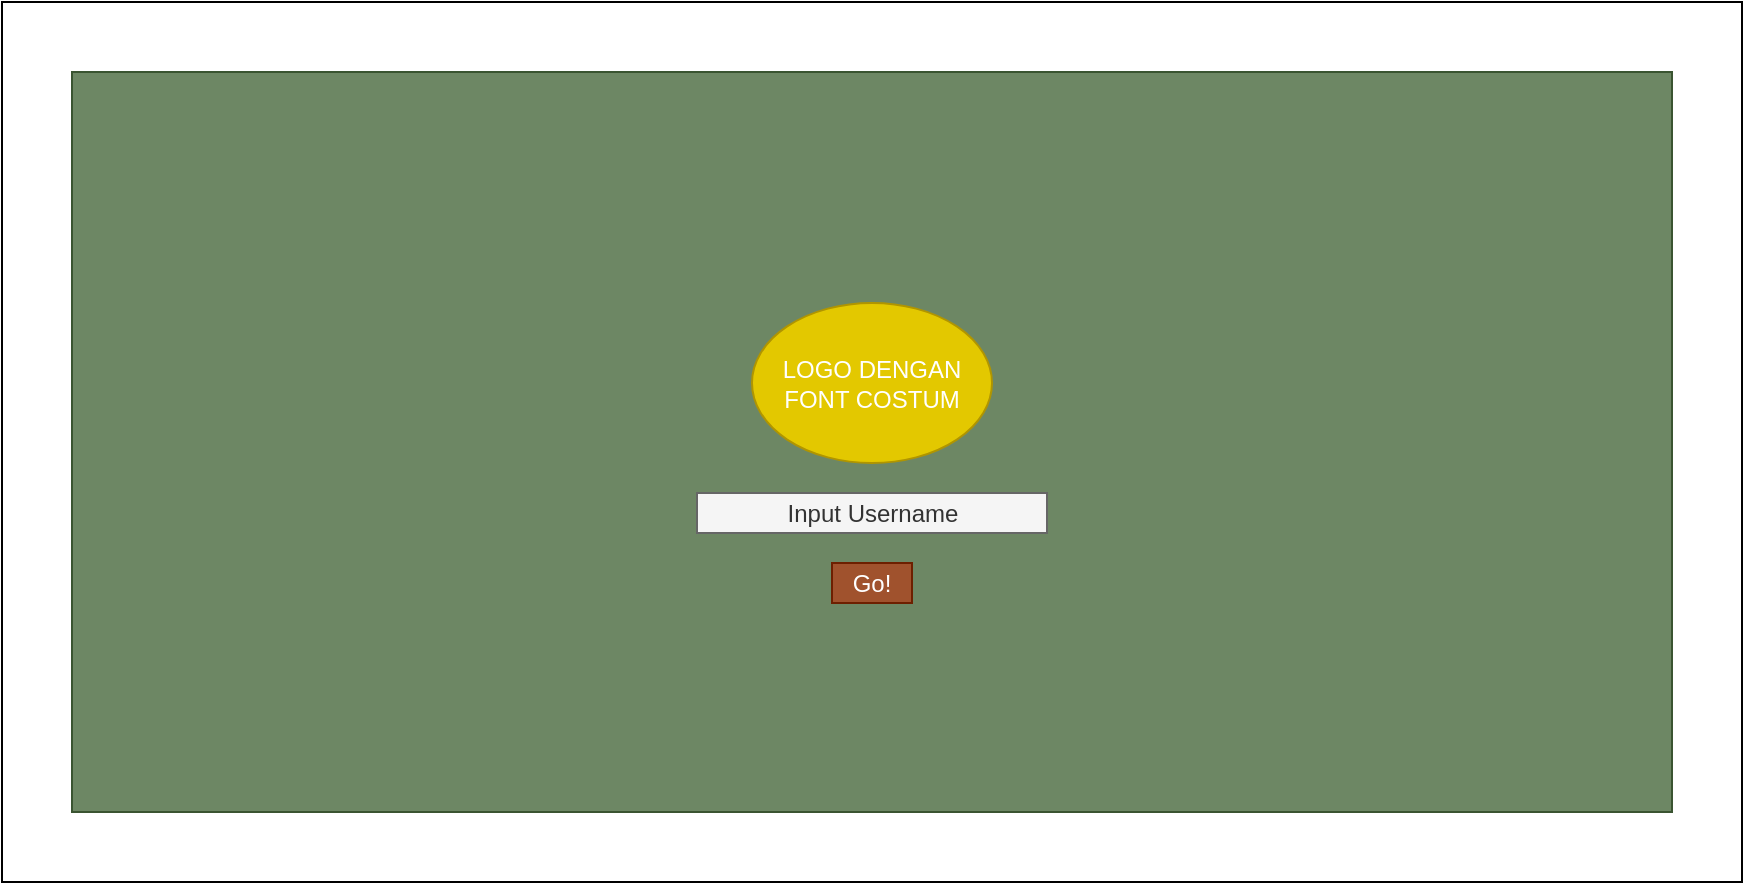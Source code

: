 <mxfile version="12.3.3" type="github" pages="4"><diagram id="hFulkXdk8l-Wyk9zpctc" name="Page-1"><mxGraphModel dx="2616" dy="668" grid="1" gridSize="10" guides="1" tooltips="1" connect="1" arrows="1" fold="1" page="1" pageScale="1" pageWidth="1169" pageHeight="1654" math="0" shadow="0"><root><mxCell id="0"/><mxCell id="1" parent="0"/><mxCell id="dfw2u66THe3MxbQ08Ffj-7" value="" style="rounded=0;whiteSpace=wrap;html=1;" vertex="1" parent="1"><mxGeometry x="-1050" y="60" width="870" height="440" as="geometry"/></mxCell><mxCell id="dfw2u66THe3MxbQ08Ffj-2" value="" style="rounded=0;whiteSpace=wrap;html=1;fillColor=#6d8764;strokeColor=#3A5431;fontColor=#ffffff;" vertex="1" parent="1"><mxGeometry x="-1015" y="95" width="800" height="370" as="geometry"/></mxCell><mxCell id="dfw2u66THe3MxbQ08Ffj-3" value="LOGO DENGAN FONT COSTUM" style="ellipse;whiteSpace=wrap;html=1;fillColor=#e3c800;strokeColor=#B09500;fontColor=#ffffff;" vertex="1" parent="1"><mxGeometry x="-675" y="210.5" width="120" height="80" as="geometry"/></mxCell><mxCell id="dfw2u66THe3MxbQ08Ffj-5" value="Input Username" style="rounded=0;whiteSpace=wrap;html=1;fillColor=#f5f5f5;strokeColor=#666666;fontColor=#333333;" vertex="1" parent="1"><mxGeometry x="-702.5" y="305.5" width="175" height="20" as="geometry"/></mxCell><mxCell id="dfw2u66THe3MxbQ08Ffj-6" value="Go!" style="rounded=0;whiteSpace=wrap;html=1;fillColor=#a0522d;strokeColor=#6D1F00;fontColor=#ffffff;" vertex="1" parent="1"><mxGeometry x="-635" y="340.5" width="40" height="20" as="geometry"/></mxCell></root></mxGraphModel></diagram><diagram id="Gknj3zYHgewShytlSqQe" name="Page-2"><mxGraphModel dx="1240" dy="573" grid="1" gridSize="10" guides="1" tooltips="1" connect="1" arrows="1" fold="1" page="1" pageScale="1" pageWidth="1169" pageHeight="1654" math="0" shadow="0"><root><mxCell id="zfwnYKhn3zKTSu7NoUpH-0"/><mxCell id="zfwnYKhn3zKTSu7NoUpH-1" parent="zfwnYKhn3zKTSu7NoUpH-0"/><mxCell id="Fj098s-n0ltdi_7PhxsC-0" value="" style="rounded=0;whiteSpace=wrap;html=1;" vertex="1" parent="zfwnYKhn3zKTSu7NoUpH-1"><mxGeometry x="70" y="50" width="870" height="440" as="geometry"/></mxCell><mxCell id="Kpcj66yH3d13Uum0Dz60-0" value="" style="rounded=0;whiteSpace=wrap;html=1;fillColor=#6d8764;strokeColor=#3A5431;fontColor=#ffffff;" vertex="1" parent="zfwnYKhn3zKTSu7NoUpH-1"><mxGeometry x="105" y="85" width="800" height="370" as="geometry"/></mxCell><mxCell id="Kpcj66yH3d13Uum0Dz60-1" value="Username" style="rounded=1;whiteSpace=wrap;html=1;fillColor=#76608a;strokeColor=#432D57;fontColor=#ffffff;" vertex="1" parent="zfwnYKhn3zKTSu7NoUpH-1"><mxGeometry x="130" y="110" width="140" height="30" as="geometry"/></mxCell><mxCell id="Kpcj66yH3d13Uum0Dz60-2" value="Triangle" style="rounded=0;whiteSpace=wrap;html=1;fillColor=#D5E8D4;" vertex="1" parent="zfwnYKhn3zKTSu7NoUpH-1"><mxGeometry x="407.5" y="230" width="195" height="30" as="geometry"/></mxCell><mxCell id="Kpcj66yH3d13Uum0Dz60-3" value="Circle" style="rounded=0;whiteSpace=wrap;html=1;fillColor=#9AC7BF;" vertex="1" parent="zfwnYKhn3zKTSu7NoUpH-1"><mxGeometry x="407.5" y="280" width="195" height="30" as="geometry"/></mxCell><mxCell id="Kpcj66yH3d13Uum0Dz60-4" value="Square" style="rounded=0;whiteSpace=wrap;html=1;fillColor=#7EA6E0;" vertex="1" parent="zfwnYKhn3zKTSu7NoUpH-1"><mxGeometry x="407.5" y="180" width="195" height="30" as="geometry"/></mxCell><mxCell id="Kpcj66yH3d13Uum0Dz60-5" value="Rectangle" style="rounded=0;whiteSpace=wrap;html=1;fillColor=#97D077;" vertex="1" parent="zfwnYKhn3zKTSu7NoUpH-1"><mxGeometry x="407.5" y="330" width="195" height="30" as="geometry"/></mxCell><mxCell id="Kpcj66yH3d13Uum0Dz60-6" value="Start!" style="rounded=0;whiteSpace=wrap;html=1;fillColor=#e3c800;strokeColor=#B09500;fontColor=#ffffff;" vertex="1" parent="zfwnYKhn3zKTSu7NoUpH-1"><mxGeometry x="477.5" y="380" width="55" height="30" as="geometry"/></mxCell><mxCell id="Kpcj66yH3d13Uum0Dz60-7" value="BACK" style="rounded=0;whiteSpace=wrap;html=1;fillColor=#e51400;strokeColor=#B20000;fontColor=#ffffff;" vertex="1" parent="zfwnYKhn3zKTSu7NoUpH-1"><mxGeometry x="800" y="110" width="60" height="30" as="geometry"/></mxCell></root></mxGraphModel></diagram><diagram id="SGxs9pSVWVI1IFZLvdxN" name="Page-3"><mxGraphModel dx="1240" dy="573" grid="1" gridSize="10" guides="1" tooltips="1" connect="1" arrows="1" fold="1" page="1" pageScale="1" pageWidth="1169" pageHeight="1654" math="0" shadow="0"><root><mxCell id="h2TpO-HJfpjh2_h0Mj78-0"/><mxCell id="h2TpO-HJfpjh2_h0Mj78-1" parent="h2TpO-HJfpjh2_h0Mj78-0"/><mxCell id="h2TpO-HJfpjh2_h0Mj78-2" value="" style="rounded=0;whiteSpace=wrap;html=1;" vertex="1" parent="h2TpO-HJfpjh2_h0Mj78-1"><mxGeometry x="70" y="50" width="870" height="440" as="geometry"/></mxCell><mxCell id="h2TpO-HJfpjh2_h0Mj78-3" value="" style="rounded=0;whiteSpace=wrap;html=1;fillColor=#6d8764;strokeColor=#3A5431;fontColor=#ffffff;" vertex="1" parent="h2TpO-HJfpjh2_h0Mj78-1"><mxGeometry x="105" y="85" width="800" height="370" as="geometry"/></mxCell><mxCell id="h2TpO-HJfpjh2_h0Mj78-4" value="Username" style="rounded=1;whiteSpace=wrap;html=1;fillColor=#76608a;strokeColor=#432D57;fontColor=#ffffff;" vertex="1" parent="h2TpO-HJfpjh2_h0Mj78-1"><mxGeometry x="130" y="110" width="140" height="30" as="geometry"/></mxCell><mxCell id="h2TpO-HJfpjh2_h0Mj78-9" value="Hitung!" style="rounded=0;whiteSpace=wrap;html=1;fillColor=#e3c800;strokeColor=#B09500;fontColor=#ffffff;" vertex="1" parent="h2TpO-HJfpjh2_h0Mj78-1"><mxGeometry x="477.5" y="340" width="55" height="30" as="geometry"/></mxCell><mxCell id="h2TpO-HJfpjh2_h0Mj78-11" value="" style="ellipse;whiteSpace=wrap;html=1;aspect=fixed;fillColor=#f8cecc;strokeColor=#b85450;" vertex="1" parent="h2TpO-HJfpjh2_h0Mj78-1"><mxGeometry x="450" y="160" width="110" height="110" as="geometry"/></mxCell><mxCell id="h2TpO-HJfpjh2_h0Mj78-12" value="Phi (3.14)" style="rounded=0;whiteSpace=wrap;html=1;fillColor=#f5f5f5;strokeColor=#666666;fontColor=#333333;" vertex="1" parent="h2TpO-HJfpjh2_h0Mj78-1"><mxGeometry x="370" y="280" width="93" height="30" as="geometry"/></mxCell><mxCell id="h2TpO-HJfpjh2_h0Mj78-13" value="X" style="whiteSpace=wrap;html=1;aspect=fixed;fillColor=#d5e8d4;strokeColor=#82b366;" vertex="1" parent="h2TpO-HJfpjh2_h0Mj78-1"><mxGeometry x="490" y="280" width="30" height="30" as="geometry"/></mxCell><mxCell id="h2TpO-HJfpjh2_h0Mj78-32" value="r(jari-jari)" style="rounded=0;whiteSpace=wrap;html=1;fillColor=#f5f5f5;strokeColor=#666666;fontColor=#333333;" vertex="1" parent="h2TpO-HJfpjh2_h0Mj78-1"><mxGeometry x="547" y="280" width="93" height="30" as="geometry"/></mxCell><mxCell id="h2TpO-HJfpjh2_h0Mj78-33" value="" style="endArrow=none;dashed=1;html=1;" edge="1" parent="h2TpO-HJfpjh2_h0Mj78-1"><mxGeometry width="50" height="50" relative="1" as="geometry"><mxPoint x="505" y="214.5" as="sourcePoint"/><mxPoint x="560" y="215" as="targetPoint"/></mxGeometry></mxCell><mxCell id="h2TpO-HJfpjh2_h0Mj78-34" value="r" style="text;html=1;strokeColor=none;fillColor=none;align=center;verticalAlign=middle;whiteSpace=wrap;rounded=0;" vertex="1" parent="h2TpO-HJfpjh2_h0Mj78-1"><mxGeometry x="512.5" y="195" width="40" height="20" as="geometry"/></mxCell><mxCell id="iJg5QfWSOUnG6K7CKU7A-0" value="End Session" style="rounded=0;whiteSpace=wrap;html=1;fillColor=#E5601E;strokeColor=#B20000;fontColor=#ffffff;" vertex="1" parent="h2TpO-HJfpjh2_h0Mj78-1"><mxGeometry x="790" y="110" width="80" height="30" as="geometry"/></mxCell></root></mxGraphModel></diagram><diagram id="ayk3UbWaC0055Z1pZLqN" name="Page-4"><mxGraphModel dx="1447" dy="668" grid="1" gridSize="10" guides="1" tooltips="1" connect="1" arrows="1" fold="1" page="1" pageScale="1" pageWidth="1169" pageHeight="1654" math="0" shadow="0"><root><mxCell id="2obEPj3Fy0rt_nCn0yc--0"/><mxCell id="2obEPj3Fy0rt_nCn0yc--1" parent="2obEPj3Fy0rt_nCn0yc--0"/><mxCell id="2obEPj3Fy0rt_nCn0yc--2" value="" style="rounded=0;whiteSpace=wrap;html=1;" vertex="1" parent="2obEPj3Fy0rt_nCn0yc--1"><mxGeometry x="70" y="50" width="870" height="440" as="geometry"/></mxCell><mxCell id="2obEPj3Fy0rt_nCn0yc--3" value="" style="rounded=0;whiteSpace=wrap;html=1;fillColor=#6d8764;strokeColor=#3A5431;fontColor=#ffffff;" vertex="1" parent="2obEPj3Fy0rt_nCn0yc--1"><mxGeometry x="105" y="85" width="800" height="370" as="geometry"/></mxCell><mxCell id="2obEPj3Fy0rt_nCn0yc--4" value="Username" style="rounded=1;whiteSpace=wrap;html=1;fillColor=#76608a;strokeColor=#432D57;fontColor=#ffffff;" vertex="1" parent="2obEPj3Fy0rt_nCn0yc--1"><mxGeometry x="130" y="110" width="140" height="30" as="geometry"/></mxCell><mxCell id="2obEPj3Fy0rt_nCn0yc--6" value="End Session" style="rounded=0;whiteSpace=wrap;html=1;fillColor=#E5601E;strokeColor=#B20000;fontColor=#ffffff;" vertex="1" parent="2obEPj3Fy0rt_nCn0yc--1"><mxGeometry x="790" y="110" width="80" height="30" as="geometry"/></mxCell><mxCell id="2obEPj3Fy0rt_nCn0yc--7" value="Hasil luas (m2)" style="ellipse;whiteSpace=wrap;html=1;aspect=fixed;fillColor=#f8cecc;strokeColor=#b85450;" vertex="1" parent="2obEPj3Fy0rt_nCn0yc--1"><mxGeometry x="450" y="160" width="110" height="110" as="geometry"/></mxCell><mxCell id="2obEPj3Fy0rt_nCn0yc--8" value="Phi (3.14)" style="rounded=0;whiteSpace=wrap;html=1;fillColor=#f5f5f5;strokeColor=#666666;fontColor=#333333;" vertex="1" parent="2obEPj3Fy0rt_nCn0yc--1"><mxGeometry x="370" y="280" width="93" height="30" as="geometry"/></mxCell><mxCell id="2obEPj3Fy0rt_nCn0yc--9" value="X" style="whiteSpace=wrap;html=1;aspect=fixed;fillColor=#d5e8d4;strokeColor=#82b366;" vertex="1" parent="2obEPj3Fy0rt_nCn0yc--1"><mxGeometry x="490" y="280" width="30" height="30" as="geometry"/></mxCell><mxCell id="2obEPj3Fy0rt_nCn0yc--10" value="r(jari-jari)" style="rounded=0;whiteSpace=wrap;html=1;fillColor=#f5f5f5;strokeColor=#666666;fontColor=#333333;" vertex="1" parent="2obEPj3Fy0rt_nCn0yc--1"><mxGeometry x="547" y="280" width="93" height="30" as="geometry"/></mxCell><mxCell id="2obEPj3Fy0rt_nCn0yc--13" value="New Shape" style="rounded=0;whiteSpace=wrap;html=1;fillColor=#D7E329;strokeColor=#B09500;fontColor=#ffffff;" vertex="1" parent="2obEPj3Fy0rt_nCn0yc--1"><mxGeometry x="520" y="340" width="71" height="30" as="geometry"/></mxCell><mxCell id="2obEPj3Fy0rt_nCn0yc--14" value="Clear" style="rounded=0;whiteSpace=wrap;html=1;fillColor=#5AE8AB;strokeColor=#82b366;" vertex="1" parent="2obEPj3Fy0rt_nCn0yc--1"><mxGeometry x="419" y="340" width="71" height="30" as="geometry"/></mxCell></root></mxGraphModel></diagram></mxfile>